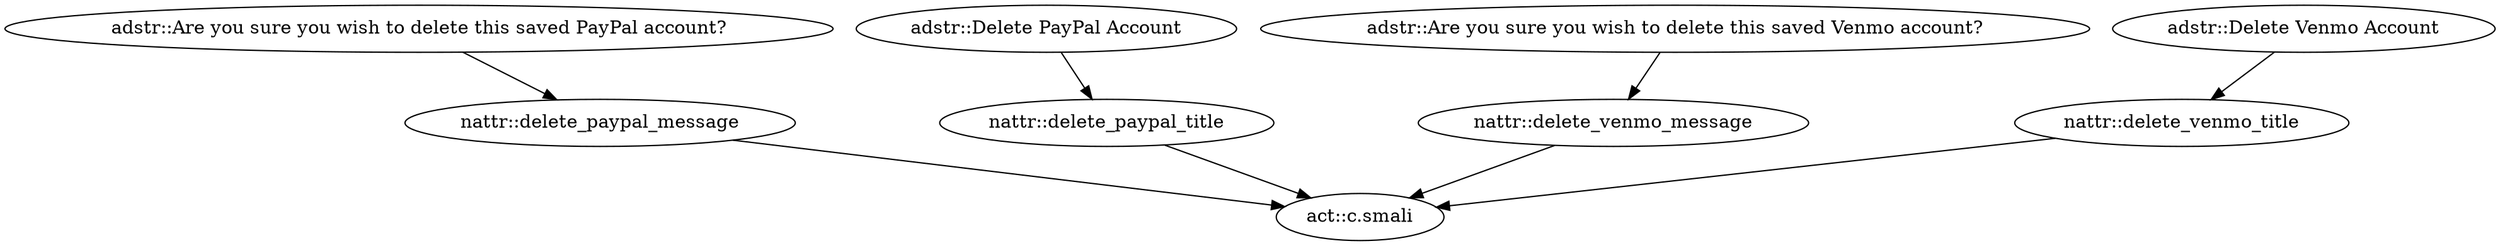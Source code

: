 digraph G {
"adstr::Are you sure you wish to delete this saved PayPal account?" -> "nattr::delete_paypal_message"
"adstr::Delete PayPal Account" -> "nattr::delete_paypal_title"
"adstr::Are you sure you wish to delete this saved Venmo account?" -> "nattr::delete_venmo_message"
"adstr::Delete Venmo Account" -> "nattr::delete_venmo_title"
"nattr::delete_paypal_message" -> "act::c.smali"
"nattr::delete_paypal_title" -> "act::c.smali"
"nattr::delete_venmo_message" -> "act::c.smali"
"nattr::delete_venmo_title" -> "act::c.smali"
}
